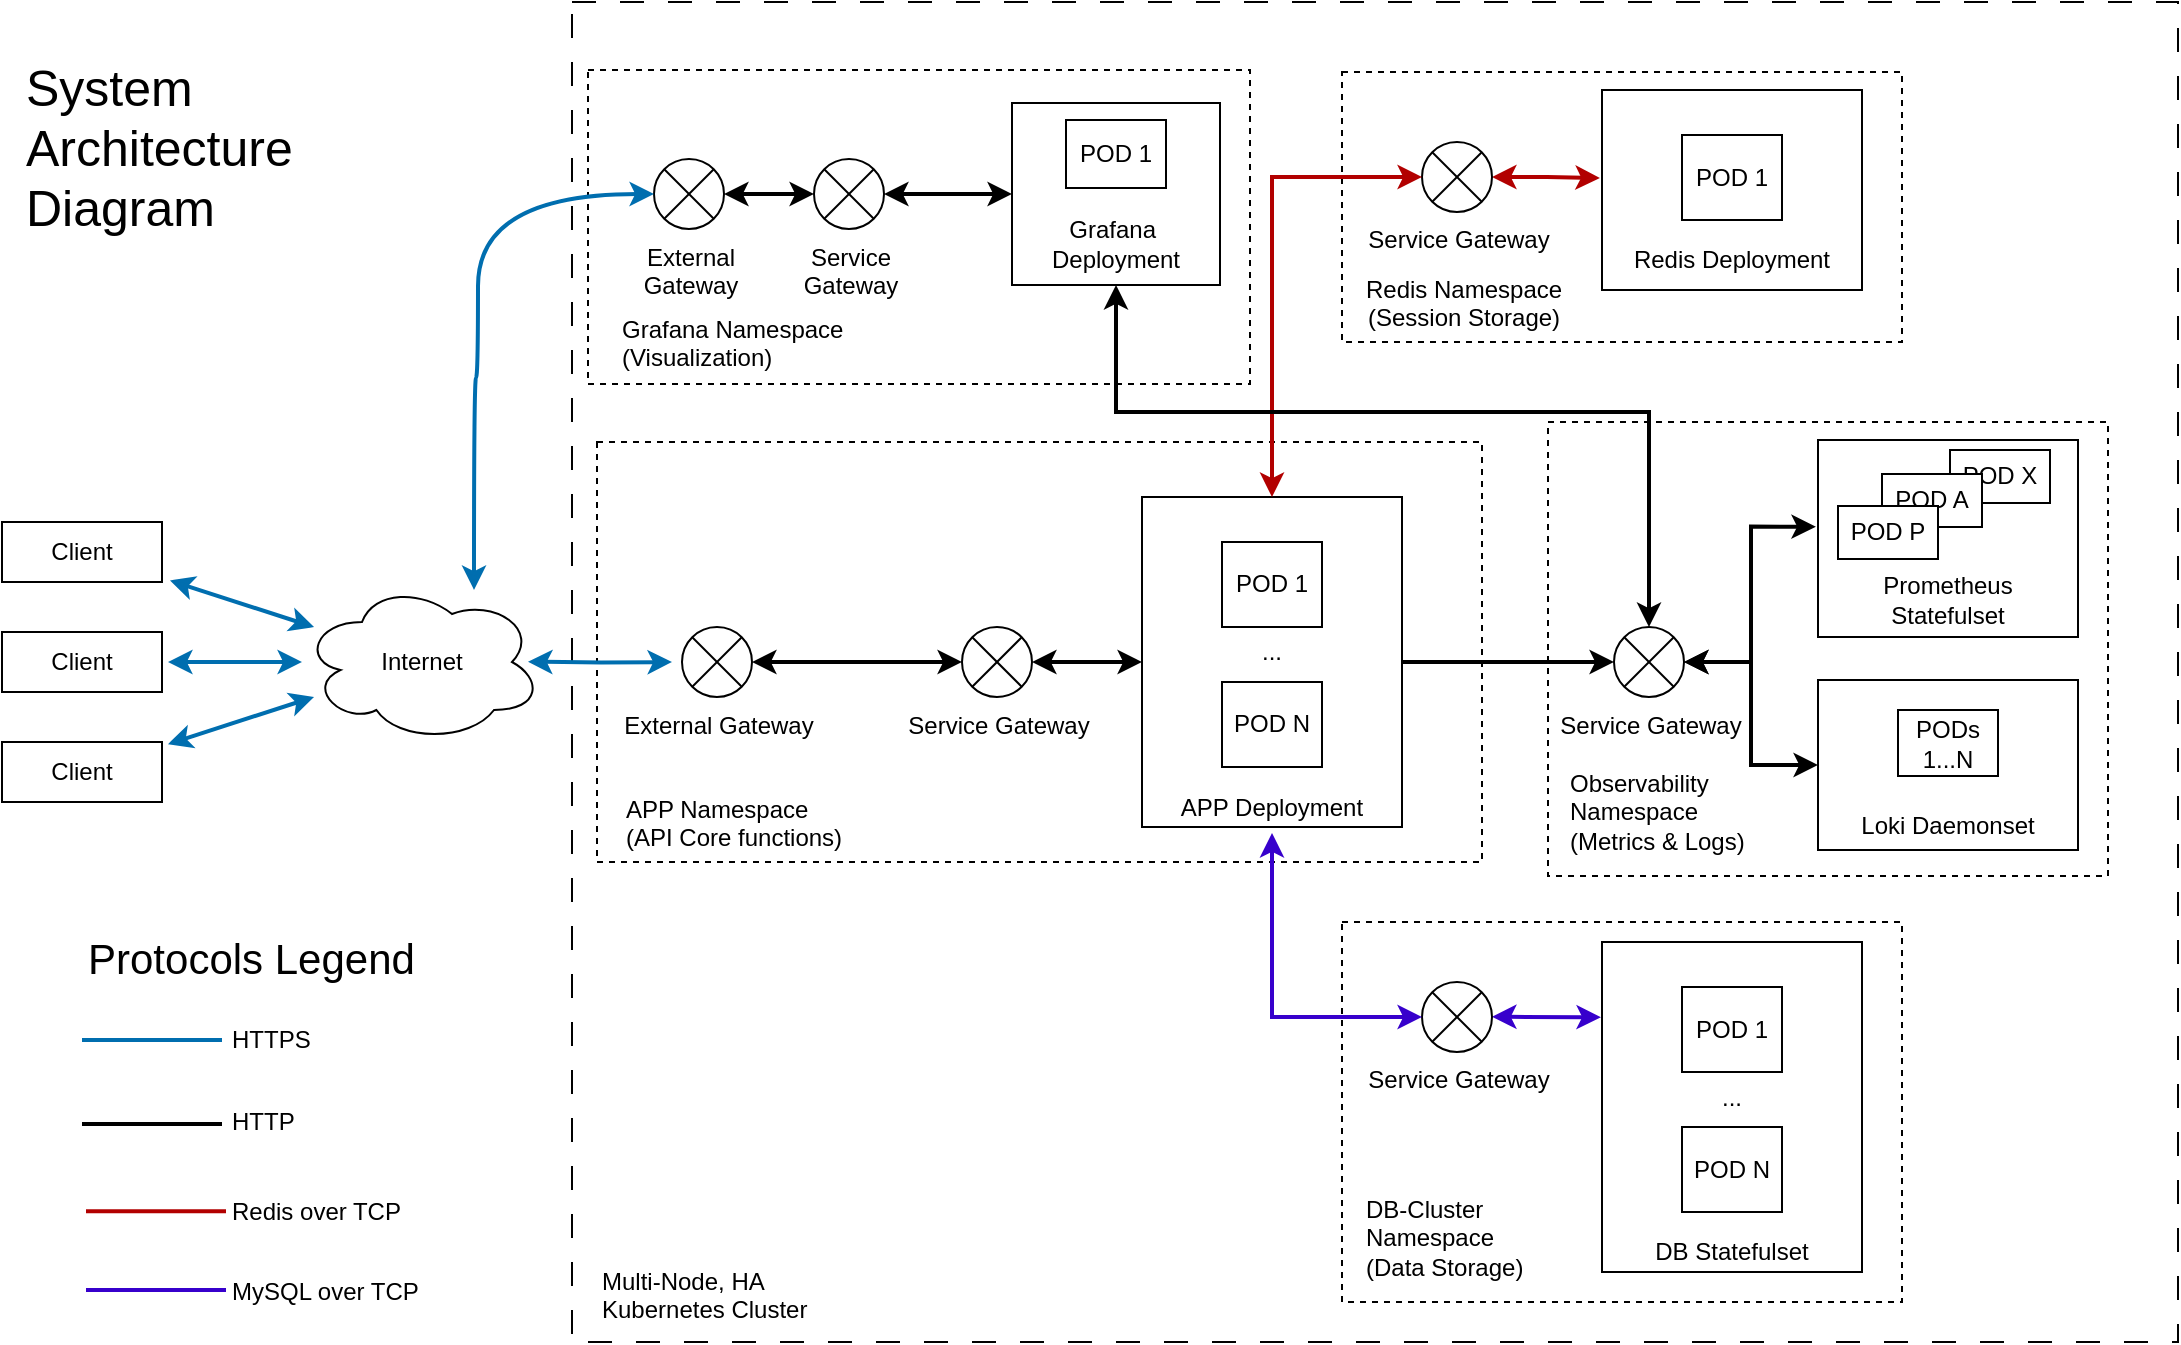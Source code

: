 <mxfile version="28.1.0" pages="2">
  <diagram name="Page-1" id="qppaxaAvu7sBOEG88T9b">
    <mxGraphModel dx="1672" dy="710" grid="0" gridSize="5" guides="1" tooltips="1" connect="1" arrows="1" fold="1" page="1" pageScale="1" pageWidth="850" pageHeight="1100" math="0" shadow="0">
      <root>
        <mxCell id="0" />
        <mxCell id="1" parent="0" />
        <mxCell id="e2VgaAorvQk2nJ2vAixI-48" value="" style="rounded=0;whiteSpace=wrap;html=1;dashed=1;dashPattern=12 12;" vertex="1" parent="1">
          <mxGeometry x="305" y="60" width="803" height="670" as="geometry" />
        </mxCell>
        <mxCell id="JlOYUlAgknKE4x3HQeJ9-28" value="" style="rounded=0;whiteSpace=wrap;html=1;dashed=1;" parent="1" vertex="1">
          <mxGeometry x="317.5" y="280" width="442.5" height="210" as="geometry" />
        </mxCell>
        <mxCell id="JlOYUlAgknKE4x3HQeJ9-19" value="" style="edgeStyle=orthogonalEdgeStyle;rounded=0;orthogonalLoop=1;jettySize=auto;html=1;strokeWidth=2;targetPerimeterSpacing=3;sourcePerimeterSpacing=3;startArrow=classic;startFill=1;exitX=1;exitY=0.5;exitDx=0;exitDy=0;exitPerimeter=0;entryX=0;entryY=0.5;entryDx=0;entryDy=0;entryPerimeter=0;" parent="1" source="JlOYUlAgknKE4x3HQeJ9-1" target="JlOYUlAgknKE4x3HQeJ9-18" edge="1">
          <mxGeometry relative="1" as="geometry" />
        </mxCell>
        <mxCell id="JlOYUlAgknKE4x3HQeJ9-1" value="External Gateway" style="verticalLabelPosition=bottom;verticalAlign=top;html=1;shape=mxgraph.flowchart.or;" parent="1" vertex="1">
          <mxGeometry x="360" y="372.5" width="35" height="35" as="geometry" />
        </mxCell>
        <mxCell id="JlOYUlAgknKE4x3HQeJ9-3" value="" style="edgeStyle=orthogonalEdgeStyle;rounded=0;orthogonalLoop=1;jettySize=auto;html=1;startArrow=classic;startFill=1;fillColor=#1ba1e2;strokeColor=#006EAF;strokeWidth=2;" parent="1" edge="1">
          <mxGeometry relative="1" as="geometry">
            <mxPoint x="283" y="389.83" as="sourcePoint" />
            <mxPoint x="355" y="390" as="targetPoint" />
          </mxGeometry>
        </mxCell>
        <mxCell id="JlOYUlAgknKE4x3HQeJ9-2" value="Internet" style="ellipse;shape=cloud;whiteSpace=wrap;html=1;" parent="1" vertex="1">
          <mxGeometry x="170" y="350" width="120" height="80" as="geometry" />
        </mxCell>
        <mxCell id="JlOYUlAgknKE4x3HQeJ9-9" style="rounded=0;orthogonalLoop=1;jettySize=auto;html=1;startArrow=classic;startFill=1;targetPerimeterSpacing=0;sourcePerimeterSpacing=4;fillColor=#1ba1e2;strokeColor=#006EAF;strokeWidth=2;" parent="1" source="JlOYUlAgknKE4x3HQeJ9-6" target="JlOYUlAgknKE4x3HQeJ9-2" edge="1">
          <mxGeometry relative="1" as="geometry" />
        </mxCell>
        <mxCell id="JlOYUlAgknKE4x3HQeJ9-6" value="Client" style="rounded=0;whiteSpace=wrap;html=1;" parent="1" vertex="1">
          <mxGeometry x="20" y="320" width="80" height="30" as="geometry" />
        </mxCell>
        <mxCell id="JlOYUlAgknKE4x3HQeJ9-10" value="" style="edgeStyle=orthogonalEdgeStyle;rounded=0;orthogonalLoop=1;jettySize=auto;html=1;startArrow=classic;startFill=1;sourcePerimeterSpacing=3;fillColor=#1ba1e2;strokeColor=#006EAF;strokeWidth=2;" parent="1" source="JlOYUlAgknKE4x3HQeJ9-7" target="JlOYUlAgknKE4x3HQeJ9-2" edge="1">
          <mxGeometry relative="1" as="geometry" />
        </mxCell>
        <mxCell id="JlOYUlAgknKE4x3HQeJ9-7" value="Client" style="rounded=0;whiteSpace=wrap;html=1;" parent="1" vertex="1">
          <mxGeometry x="20" y="375" width="80" height="30" as="geometry" />
        </mxCell>
        <mxCell id="JlOYUlAgknKE4x3HQeJ9-11" value="" style="rounded=0;orthogonalLoop=1;jettySize=auto;html=1;startArrow=classic;startFill=1;sourcePerimeterSpacing=3;fillColor=#1ba1e2;strokeColor=#006EAF;strokeWidth=2;" parent="1" source="JlOYUlAgknKE4x3HQeJ9-8" target="JlOYUlAgknKE4x3HQeJ9-2" edge="1">
          <mxGeometry relative="1" as="geometry" />
        </mxCell>
        <mxCell id="JlOYUlAgknKE4x3HQeJ9-8" value="Client" style="rounded=0;whiteSpace=wrap;html=1;" parent="1" vertex="1">
          <mxGeometry x="20" y="430" width="80" height="30" as="geometry" />
        </mxCell>
        <mxCell id="JlOYUlAgknKE4x3HQeJ9-16" value="" style="group" parent="1" vertex="1" connectable="0">
          <mxGeometry x="590" y="307.5" width="140" height="165" as="geometry" />
        </mxCell>
        <mxCell id="JlOYUlAgknKE4x3HQeJ9-14" value="" style="rounded=0;whiteSpace=wrap;html=1;" parent="JlOYUlAgknKE4x3HQeJ9-16" vertex="1">
          <mxGeometry width="130" height="165" as="geometry" />
        </mxCell>
        <mxCell id="JlOYUlAgknKE4x3HQeJ9-15" value="&lt;span style=&quot;caret-color: rgba(0, 0, 0, 0);&quot;&gt;APP Deployment&lt;/span&gt;" style="text;strokeColor=none;align=center;fillColor=none;html=1;verticalAlign=middle;whiteSpace=wrap;rounded=0;" parent="JlOYUlAgknKE4x3HQeJ9-16" vertex="1">
          <mxGeometry x="10" y="150" width="110" height="10" as="geometry" />
        </mxCell>
        <mxCell id="JlOYUlAgknKE4x3HQeJ9-21" value="&lt;span style=&quot;caret-color: rgba(0, 0, 0, 0);&quot;&gt;POD 1&lt;/span&gt;" style="rounded=0;whiteSpace=wrap;html=1;" parent="JlOYUlAgknKE4x3HQeJ9-16" vertex="1">
          <mxGeometry x="40" y="22.5" width="50" height="42.5" as="geometry" />
        </mxCell>
        <mxCell id="JlOYUlAgknKE4x3HQeJ9-26" value="&lt;span style=&quot;caret-color: rgba(0, 0, 0, 0);&quot;&gt;POD N&lt;/span&gt;" style="rounded=0;whiteSpace=wrap;html=1;" parent="JlOYUlAgknKE4x3HQeJ9-16" vertex="1">
          <mxGeometry x="40" y="92.5" width="50" height="42.5" as="geometry" />
        </mxCell>
        <mxCell id="JlOYUlAgknKE4x3HQeJ9-27" value="..." style="text;strokeColor=none;align=center;fillColor=none;html=1;verticalAlign=middle;whiteSpace=wrap;rounded=0;" parent="JlOYUlAgknKE4x3HQeJ9-16" vertex="1">
          <mxGeometry x="35" y="62.5" width="60" height="30" as="geometry" />
        </mxCell>
        <mxCell id="JlOYUlAgknKE4x3HQeJ9-20" value="" style="edgeStyle=orthogonalEdgeStyle;rounded=0;orthogonalLoop=1;jettySize=auto;html=1;startArrow=classic;startFill=1;targetPerimeterSpacing=3;sourcePerimeterSpacing=3;exitX=1;exitY=0.5;exitDx=0;exitDy=0;exitPerimeter=0;entryX=0;entryY=0.5;entryDx=0;entryDy=0;strokeWidth=2;" parent="1" source="JlOYUlAgknKE4x3HQeJ9-18" target="JlOYUlAgknKE4x3HQeJ9-14" edge="1">
          <mxGeometry relative="1" as="geometry" />
        </mxCell>
        <mxCell id="JlOYUlAgknKE4x3HQeJ9-18" value="Service Gateway" style="verticalLabelPosition=bottom;verticalAlign=top;html=1;shape=mxgraph.flowchart.or;" parent="1" vertex="1">
          <mxGeometry x="500" y="372.5" width="35" height="35" as="geometry" />
        </mxCell>
        <mxCell id="JlOYUlAgknKE4x3HQeJ9-29" value="&lt;span style=&quot;color: rgb(0, 0, 0); font-family: Helvetica; font-size: 12px; font-style: normal; font-variant-ligatures: normal; font-variant-caps: normal; font-weight: 400; letter-spacing: normal; orphans: 2; text-align: center; text-indent: 0px; text-transform: none; widows: 2; word-spacing: 0px; -webkit-text-stroke-width: 0px; caret-color: rgba(0, 0, 0, 0); white-space: normal; text-decoration-thickness: initial; text-decoration-style: initial; text-decoration-color: initial; float: none; display: inline !important;&quot;&gt;APP Namespace&lt;/span&gt;&lt;div&gt;&lt;span style=&quot;color: rgb(0, 0, 0); font-family: Helvetica; font-size: 12px; font-style: normal; font-variant-ligatures: normal; font-variant-caps: normal; font-weight: 400; letter-spacing: normal; orphans: 2; text-align: center; text-indent: 0px; text-transform: none; widows: 2; word-spacing: 0px; -webkit-text-stroke-width: 0px; caret-color: rgba(0, 0, 0, 0); white-space: normal; text-decoration-thickness: initial; text-decoration-style: initial; text-decoration-color: initial; float: none; display: inline !important;&quot;&gt;(API Core functions)&lt;/span&gt;&lt;/div&gt;" style="text;whiteSpace=wrap;html=1;" parent="1" vertex="1">
          <mxGeometry x="330" y="450" width="120" height="30" as="geometry" />
        </mxCell>
        <mxCell id="JlOYUlAgknKE4x3HQeJ9-32" value="" style="group" parent="1" vertex="1" connectable="0">
          <mxGeometry x="690" y="130" width="280" height="145" as="geometry" />
        </mxCell>
        <mxCell id="JlOYUlAgknKE4x3HQeJ9-30" value="" style="rounded=0;whiteSpace=wrap;html=1;dashed=1;" parent="JlOYUlAgknKE4x3HQeJ9-32" vertex="1">
          <mxGeometry y="-35" width="280" height="135" as="geometry" />
        </mxCell>
        <mxCell id="JlOYUlAgknKE4x3HQeJ9-31" value="&lt;span style=&quot;color: rgb(0, 0, 0); font-family: Helvetica; font-size: 12px; font-style: normal; font-variant-ligatures: normal; font-variant-caps: normal; font-weight: 400; letter-spacing: normal; orphans: 2; text-align: center; text-indent: 0px; text-transform: none; widows: 2; word-spacing: 0px; -webkit-text-stroke-width: 0px; caret-color: rgba(0, 0, 0, 0); white-space: normal; text-decoration-thickness: initial; text-decoration-style: initial; text-decoration-color: initial; float: none; display: inline !important;&quot;&gt;Redis Namespace&lt;/span&gt;&lt;div style=&quot;text-align: center;&quot;&gt;(Session Storage)&lt;/div&gt;" style="text;whiteSpace=wrap;html=1;" parent="JlOYUlAgknKE4x3HQeJ9-32" vertex="1">
          <mxGeometry x="10" y="60" width="120" height="30" as="geometry" />
        </mxCell>
        <mxCell id="JlOYUlAgknKE4x3HQeJ9-61" value="" style="edgeStyle=orthogonalEdgeStyle;rounded=0;orthogonalLoop=1;jettySize=auto;html=1;startArrow=classic;startFill=1;entryX=-0.008;entryY=0.44;entryDx=0;entryDy=0;entryPerimeter=0;fillColor=#e51400;strokeColor=#B20000;strokeWidth=2;" parent="JlOYUlAgknKE4x3HQeJ9-32" source="JlOYUlAgknKE4x3HQeJ9-33" target="JlOYUlAgknKE4x3HQeJ9-37" edge="1">
          <mxGeometry relative="1" as="geometry" />
        </mxCell>
        <mxCell id="JlOYUlAgknKE4x3HQeJ9-33" value="Service Gateway" style="verticalLabelPosition=bottom;verticalAlign=top;html=1;shape=mxgraph.flowchart.or;" parent="JlOYUlAgknKE4x3HQeJ9-32" vertex="1">
          <mxGeometry x="40" width="35" height="35" as="geometry" />
        </mxCell>
        <mxCell id="JlOYUlAgknKE4x3HQeJ9-36" value="" style="group" parent="JlOYUlAgknKE4x3HQeJ9-32" vertex="1" connectable="0">
          <mxGeometry x="130" y="-26" width="140" height="165" as="geometry" />
        </mxCell>
        <mxCell id="JlOYUlAgknKE4x3HQeJ9-37" value="" style="rounded=0;whiteSpace=wrap;html=1;" parent="JlOYUlAgknKE4x3HQeJ9-36" vertex="1">
          <mxGeometry width="130" height="100" as="geometry" />
        </mxCell>
        <mxCell id="JlOYUlAgknKE4x3HQeJ9-38" value="&lt;span style=&quot;caret-color: rgba(0, 0, 0, 0);&quot;&gt;Redis Deployment&lt;/span&gt;" style="text;strokeColor=none;align=center;fillColor=none;html=1;verticalAlign=middle;whiteSpace=wrap;rounded=0;" parent="JlOYUlAgknKE4x3HQeJ9-36" vertex="1">
          <mxGeometry x="10" y="80" width="110" height="10" as="geometry" />
        </mxCell>
        <mxCell id="JlOYUlAgknKE4x3HQeJ9-39" value="&lt;span style=&quot;caret-color: rgba(0, 0, 0, 0);&quot;&gt;POD 1&lt;/span&gt;" style="rounded=0;whiteSpace=wrap;html=1;" parent="JlOYUlAgknKE4x3HQeJ9-36" vertex="1">
          <mxGeometry x="40" y="22.5" width="50" height="42.5" as="geometry" />
        </mxCell>
        <mxCell id="JlOYUlAgknKE4x3HQeJ9-42" value="" style="rounded=0;whiteSpace=wrap;html=1;dashed=1;" parent="1" vertex="1">
          <mxGeometry x="690" y="520" width="280" height="190" as="geometry" />
        </mxCell>
        <mxCell id="JlOYUlAgknKE4x3HQeJ9-43" value="&lt;span style=&quot;color: rgb(0, 0, 0); font-family: Helvetica; font-size: 12px; font-style: normal; font-variant-ligatures: normal; font-variant-caps: normal; font-weight: 400; letter-spacing: normal; orphans: 2; text-align: center; text-indent: 0px; text-transform: none; widows: 2; word-spacing: 0px; -webkit-text-stroke-width: 0px; caret-color: rgba(0, 0, 0, 0); white-space: normal; text-decoration-thickness: initial; text-decoration-style: initial; text-decoration-color: initial; float: none; display: inline !important;&quot;&gt;DB-Cluster Namespace&lt;/span&gt;&lt;div&gt;&lt;span style=&quot;color: rgb(0, 0, 0); font-family: Helvetica; font-size: 12px; font-style: normal; font-variant-ligatures: normal; font-variant-caps: normal; font-weight: 400; letter-spacing: normal; orphans: 2; text-align: center; text-indent: 0px; text-transform: none; widows: 2; word-spacing: 0px; -webkit-text-stroke-width: 0px; caret-color: rgba(0, 0, 0, 0); white-space: normal; text-decoration-thickness: initial; text-decoration-style: initial; text-decoration-color: initial; float: none; display: inline !important;&quot;&gt;(Data Storage)&lt;/span&gt;&lt;/div&gt;" style="text;whiteSpace=wrap;html=1;" parent="1" vertex="1">
          <mxGeometry x="700" y="650" width="110" height="30" as="geometry" />
        </mxCell>
        <mxCell id="JlOYUlAgknKE4x3HQeJ9-56" style="edgeStyle=orthogonalEdgeStyle;rounded=0;orthogonalLoop=1;jettySize=auto;html=1;targetPerimeterSpacing=0;sourcePerimeterSpacing=0;jumpStyle=arc;strokeWidth=2;startArrow=classic;startFill=1;entryX=-0.004;entryY=0.228;entryDx=0;entryDy=0;entryPerimeter=0;fillColor=#6a00ff;strokeColor=#3700CC;" parent="1" target="JlOYUlAgknKE4x3HQeJ9-49" edge="1">
          <mxGeometry relative="1" as="geometry">
            <mxPoint x="810" y="567.42" as="targetPoint" />
            <mxPoint x="765" y="567.42" as="sourcePoint" />
            <Array as="points">
              <mxPoint x="780" y="567" />
            </Array>
          </mxGeometry>
        </mxCell>
        <mxCell id="JlOYUlAgknKE4x3HQeJ9-44" value="Service Gateway" style="verticalLabelPosition=bottom;verticalAlign=top;html=1;shape=mxgraph.flowchart.or;" parent="1" vertex="1">
          <mxGeometry x="730" y="550" width="35" height="35" as="geometry" />
        </mxCell>
        <mxCell id="JlOYUlAgknKE4x3HQeJ9-48" value="" style="group" parent="1" vertex="1" connectable="0">
          <mxGeometry x="820" y="530" width="140" height="165" as="geometry" />
        </mxCell>
        <mxCell id="JlOYUlAgknKE4x3HQeJ9-49" value="" style="rounded=0;whiteSpace=wrap;html=1;" parent="JlOYUlAgknKE4x3HQeJ9-48" vertex="1">
          <mxGeometry width="130" height="165" as="geometry" />
        </mxCell>
        <mxCell id="JlOYUlAgknKE4x3HQeJ9-50" value="&lt;span style=&quot;caret-color: rgba(0, 0, 0, 0);&quot;&gt;DB Statefulset&lt;/span&gt;" style="text;strokeColor=none;align=center;fillColor=none;html=1;verticalAlign=middle;whiteSpace=wrap;rounded=0;" parent="JlOYUlAgknKE4x3HQeJ9-48" vertex="1">
          <mxGeometry x="10" y="150" width="110" height="10" as="geometry" />
        </mxCell>
        <mxCell id="JlOYUlAgknKE4x3HQeJ9-51" value="&lt;span style=&quot;caret-color: rgba(0, 0, 0, 0);&quot;&gt;POD 1&lt;/span&gt;" style="rounded=0;whiteSpace=wrap;html=1;" parent="JlOYUlAgknKE4x3HQeJ9-48" vertex="1">
          <mxGeometry x="40" y="22.5" width="50" height="42.5" as="geometry" />
        </mxCell>
        <mxCell id="JlOYUlAgknKE4x3HQeJ9-52" value="&lt;span style=&quot;caret-color: rgba(0, 0, 0, 0);&quot;&gt;POD N&lt;/span&gt;" style="rounded=0;whiteSpace=wrap;html=1;" parent="JlOYUlAgknKE4x3HQeJ9-48" vertex="1">
          <mxGeometry x="40" y="92.5" width="50" height="42.5" as="geometry" />
        </mxCell>
        <mxCell id="JlOYUlAgknKE4x3HQeJ9-53" value="..." style="text;strokeColor=none;align=center;fillColor=none;html=1;verticalAlign=middle;whiteSpace=wrap;rounded=0;" parent="JlOYUlAgknKE4x3HQeJ9-48" vertex="1">
          <mxGeometry x="35" y="62.5" width="60" height="30" as="geometry" />
        </mxCell>
        <mxCell id="JlOYUlAgknKE4x3HQeJ9-57" style="edgeStyle=orthogonalEdgeStyle;rounded=0;orthogonalLoop=1;jettySize=auto;html=1;entryX=0;entryY=0.5;entryDx=0;entryDy=0;entryPerimeter=0;sourcePerimeterSpacing=3;startArrow=classic;startFill=1;strokeWidth=2;fillColor=#6a00ff;strokeColor=#3700CC;" parent="1" source="JlOYUlAgknKE4x3HQeJ9-14" target="JlOYUlAgknKE4x3HQeJ9-44" edge="1">
          <mxGeometry relative="1" as="geometry">
            <Array as="points">
              <mxPoint x="655" y="568" />
            </Array>
          </mxGeometry>
        </mxCell>
        <mxCell id="JlOYUlAgknKE4x3HQeJ9-60" style="edgeStyle=orthogonalEdgeStyle;rounded=0;orthogonalLoop=1;jettySize=auto;html=1;entryX=0;entryY=0.5;entryDx=0;entryDy=0;entryPerimeter=0;startArrow=classic;startFill=1;fillColor=#e51400;strokeColor=#B20000;strokeWidth=2;" parent="1" source="JlOYUlAgknKE4x3HQeJ9-14" target="JlOYUlAgknKE4x3HQeJ9-33" edge="1">
          <mxGeometry relative="1" as="geometry">
            <Array as="points">
              <mxPoint x="655" y="147" />
            </Array>
          </mxGeometry>
        </mxCell>
        <mxCell id="e2VgaAorvQk2nJ2vAixI-2" value="" style="edgeStyle=orthogonalEdgeStyle;rounded=0;orthogonalLoop=1;jettySize=auto;html=1;startArrow=none;startFill=0;entryX=0;entryY=0.5;entryDx=0;entryDy=0;entryPerimeter=0;fillColor=#1ba1e2;strokeColor=#006EAF;strokeWidth=2;endArrow=none;endFill=0;" edge="1" parent="1">
          <mxGeometry relative="1" as="geometry">
            <mxPoint x="60" y="579" as="sourcePoint" />
            <mxPoint x="130" y="579" as="targetPoint" />
          </mxGeometry>
        </mxCell>
        <mxCell id="e2VgaAorvQk2nJ2vAixI-3" value="" style="edgeStyle=orthogonalEdgeStyle;rounded=0;orthogonalLoop=1;jettySize=auto;html=1;startArrow=none;startFill=0;entryX=0;entryY=0.5;entryDx=0;entryDy=0;entryPerimeter=0;fillColor=#1ba1e2;strokeColor=#000000;strokeWidth=2;endArrow=none;endFill=0;" edge="1" parent="1">
          <mxGeometry relative="1" as="geometry">
            <mxPoint x="60" y="621" as="sourcePoint" />
            <mxPoint x="130" y="621" as="targetPoint" />
          </mxGeometry>
        </mxCell>
        <mxCell id="e2VgaAorvQk2nJ2vAixI-4" value="" style="edgeStyle=orthogonalEdgeStyle;rounded=0;orthogonalLoop=1;jettySize=auto;html=1;startArrow=none;startFill=0;entryX=0;entryY=0.5;entryDx=0;entryDy=0;entryPerimeter=0;fillColor=#e51400;strokeColor=#B20000;strokeWidth=2;endArrow=none;endFill=0;" edge="1" parent="1">
          <mxGeometry relative="1" as="geometry">
            <mxPoint x="62" y="664.58" as="sourcePoint" />
            <mxPoint x="132" y="664.58" as="targetPoint" />
          </mxGeometry>
        </mxCell>
        <mxCell id="e2VgaAorvQk2nJ2vAixI-5" value="" style="edgeStyle=orthogonalEdgeStyle;rounded=0;orthogonalLoop=1;jettySize=auto;html=1;startArrow=none;startFill=0;entryX=0;entryY=0.5;entryDx=0;entryDy=0;entryPerimeter=0;fillColor=#6a00ff;strokeColor=#3700CC;strokeWidth=2;endArrow=none;endFill=0;" edge="1" parent="1">
          <mxGeometry relative="1" as="geometry">
            <mxPoint x="62" y="704" as="sourcePoint" />
            <mxPoint x="132" y="704" as="targetPoint" />
          </mxGeometry>
        </mxCell>
        <mxCell id="e2VgaAorvQk2nJ2vAixI-6" value="HTTPS" style="text;strokeColor=none;align=left;fillColor=none;html=1;verticalAlign=middle;whiteSpace=wrap;rounded=0;" vertex="1" parent="1">
          <mxGeometry x="133.003" y="564.003" width="60" height="30" as="geometry" />
        </mxCell>
        <mxCell id="e2VgaAorvQk2nJ2vAixI-7" value="HTTP" style="text;strokeColor=none;align=left;fillColor=none;html=1;verticalAlign=middle;whiteSpace=wrap;rounded=0;" vertex="1" parent="1">
          <mxGeometry x="133.003" y="604.997" width="60" height="30" as="geometry" />
        </mxCell>
        <mxCell id="e2VgaAorvQk2nJ2vAixI-8" value="Redis over TCP" style="text;strokeColor=none;align=left;fillColor=none;html=1;verticalAlign=middle;whiteSpace=wrap;rounded=0;" vertex="1" parent="1">
          <mxGeometry x="133" y="650" width="92" height="30" as="geometry" />
        </mxCell>
        <mxCell id="e2VgaAorvQk2nJ2vAixI-9" value="MySQL over TCP" style="text;strokeColor=none;align=left;fillColor=none;html=1;verticalAlign=middle;whiteSpace=wrap;rounded=0;" vertex="1" parent="1">
          <mxGeometry x="133" y="690" width="100" height="30" as="geometry" />
        </mxCell>
        <mxCell id="e2VgaAorvQk2nJ2vAixI-10" value="" style="rounded=0;whiteSpace=wrap;html=1;dashed=1;" vertex="1" parent="1">
          <mxGeometry x="793" y="270" width="280" height="227" as="geometry" />
        </mxCell>
        <mxCell id="e2VgaAorvQk2nJ2vAixI-11" value="&lt;span style=&quot;color: rgb(0, 0, 0); font-family: Helvetica; font-size: 12px; font-style: normal; font-variant-ligatures: normal; font-variant-caps: normal; font-weight: 400; letter-spacing: normal; orphans: 2; text-indent: 0px; text-transform: none; widows: 2; word-spacing: 0px; -webkit-text-stroke-width: 0px; caret-color: rgba(0, 0, 0, 0); white-space: normal; text-decoration-thickness: initial; text-decoration-style: initial; text-decoration-color: initial; float: none; display: inline !important;&quot;&gt;Observability Namespace&lt;/span&gt;&lt;div style=&quot;&quot;&gt;(Metrics &amp;amp; Logs)&lt;/div&gt;" style="text;whiteSpace=wrap;html=1;align=left;" vertex="1" parent="1">
          <mxGeometry x="802" y="436.5" width="120" height="30" as="geometry" />
        </mxCell>
        <mxCell id="e2VgaAorvQk2nJ2vAixI-12" value="" style="edgeStyle=orthogonalEdgeStyle;rounded=0;orthogonalLoop=1;jettySize=auto;html=1;startArrow=classic;startFill=1;entryX=-0.008;entryY=0.44;entryDx=0;entryDy=0;entryPerimeter=0;fillColor=#e51400;strokeColor=#000000;strokeWidth=2;" edge="1" parent="1" source="e2VgaAorvQk2nJ2vAixI-13" target="e2VgaAorvQk2nJ2vAixI-14">
          <mxGeometry relative="1" as="geometry" />
        </mxCell>
        <mxCell id="e2VgaAorvQk2nJ2vAixI-13" value="Service Gateway" style="verticalLabelPosition=bottom;verticalAlign=top;html=1;shape=mxgraph.flowchart.or;" vertex="1" parent="1">
          <mxGeometry x="826" y="372.5" width="35" height="35" as="geometry" />
        </mxCell>
        <mxCell id="e2VgaAorvQk2nJ2vAixI-14" value="" style="rounded=0;whiteSpace=wrap;html=1;" vertex="1" parent="1">
          <mxGeometry x="928" y="279" width="130" height="98.5" as="geometry" />
        </mxCell>
        <mxCell id="e2VgaAorvQk2nJ2vAixI-15" value="&lt;span style=&quot;caret-color: rgba(0, 0, 0, 0);&quot;&gt;Prometheus Statefulset&lt;/span&gt;" style="text;strokeColor=none;align=center;fillColor=none;html=1;verticalAlign=middle;whiteSpace=wrap;rounded=0;" vertex="1" parent="1">
          <mxGeometry x="938" y="354" width="110" height="10" as="geometry" />
        </mxCell>
        <mxCell id="e2VgaAorvQk2nJ2vAixI-19" value="Protocols Legend" style="text;strokeColor=none;align=left;fillColor=none;html=1;verticalAlign=middle;whiteSpace=wrap;rounded=0;fontSize=21;" vertex="1" parent="1">
          <mxGeometry x="60.5" y="523" width="205" height="30" as="geometry" />
        </mxCell>
        <mxCell id="e2VgaAorvQk2nJ2vAixI-21" style="edgeStyle=orthogonalEdgeStyle;rounded=0;orthogonalLoop=1;jettySize=auto;html=1;entryX=0;entryY=0.5;entryDx=0;entryDy=0;entryPerimeter=0;strokeWidth=2;" edge="1" parent="1" source="JlOYUlAgknKE4x3HQeJ9-14" target="e2VgaAorvQk2nJ2vAixI-13">
          <mxGeometry relative="1" as="geometry" />
        </mxCell>
        <mxCell id="e2VgaAorvQk2nJ2vAixI-22" value="" style="rounded=0;whiteSpace=wrap;html=1;" vertex="1" parent="1">
          <mxGeometry x="928" y="399" width="130" height="85" as="geometry" />
        </mxCell>
        <mxCell id="e2VgaAorvQk2nJ2vAixI-23" value="&lt;span style=&quot;caret-color: rgba(0, 0, 0, 0);&quot;&gt;Loki Daemonset&lt;/span&gt;" style="text;strokeColor=none;align=center;fillColor=none;html=1;verticalAlign=middle;whiteSpace=wrap;rounded=0;" vertex="1" parent="1">
          <mxGeometry x="938" y="466.5" width="110" height="10" as="geometry" />
        </mxCell>
        <mxCell id="e2VgaAorvQk2nJ2vAixI-24" value="&lt;span style=&quot;caret-color: rgba(0, 0, 0, 0);&quot;&gt;PODs 1...N&lt;/span&gt;" style="rounded=0;whiteSpace=wrap;html=1;" vertex="1" parent="1">
          <mxGeometry x="968" y="414" width="50" height="33" as="geometry" />
        </mxCell>
        <mxCell id="e2VgaAorvQk2nJ2vAixI-25" style="edgeStyle=orthogonalEdgeStyle;rounded=0;orthogonalLoop=1;jettySize=auto;html=1;entryX=1;entryY=0.5;entryDx=0;entryDy=0;entryPerimeter=0;strokeWidth=2;startArrow=classic;startFill=1;" edge="1" parent="1" source="e2VgaAorvQk2nJ2vAixI-22" target="e2VgaAorvQk2nJ2vAixI-13">
          <mxGeometry relative="1" as="geometry" />
        </mxCell>
        <mxCell id="e2VgaAorvQk2nJ2vAixI-36" value="&lt;span style=&quot;caret-color: rgba(0, 0, 0, 0);&quot;&gt;POD X&lt;/span&gt;" style="rounded=0;whiteSpace=wrap;html=1;" vertex="1" parent="1">
          <mxGeometry x="994" y="284" width="50" height="26.5" as="geometry" />
        </mxCell>
        <mxCell id="e2VgaAorvQk2nJ2vAixI-35" value="&lt;span style=&quot;caret-color: rgba(0, 0, 0, 0);&quot;&gt;POD A&lt;/span&gt;" style="rounded=0;whiteSpace=wrap;html=1;" vertex="1" parent="1">
          <mxGeometry x="960" y="296" width="50" height="26.5" as="geometry" />
        </mxCell>
        <mxCell id="e2VgaAorvQk2nJ2vAixI-16" value="&lt;span style=&quot;caret-color: rgba(0, 0, 0, 0);&quot;&gt;POD P&lt;/span&gt;" style="rounded=0;whiteSpace=wrap;html=1;" vertex="1" parent="1">
          <mxGeometry x="938" y="312" width="50" height="26.5" as="geometry" />
        </mxCell>
        <mxCell id="e2VgaAorvQk2nJ2vAixI-38" value="" style="group" vertex="1" connectable="0" parent="1">
          <mxGeometry x="313" y="117" width="331" height="135" as="geometry" />
        </mxCell>
        <mxCell id="e2VgaAorvQk2nJ2vAixI-26" value="" style="rounded=0;whiteSpace=wrap;html=1;dashed=1;" vertex="1" parent="e2VgaAorvQk2nJ2vAixI-38">
          <mxGeometry y="-23" width="331" height="157" as="geometry" />
        </mxCell>
        <mxCell id="e2VgaAorvQk2nJ2vAixI-27" value="&lt;span style=&quot;color: rgb(0, 0, 0); font-family: Helvetica; font-size: 12px; font-style: normal; font-variant-ligatures: normal; font-variant-caps: normal; font-weight: 400; letter-spacing: normal; orphans: 2; text-indent: 0px; text-transform: none; widows: 2; word-spacing: 0px; -webkit-text-stroke-width: 0px; caret-color: rgba(0, 0, 0, 0); white-space: normal; text-decoration-thickness: initial; text-decoration-style: initial; text-decoration-color: initial; float: none; display: inline !important;&quot;&gt;Grafana Namespace&lt;/span&gt;&lt;div style=&quot;&quot;&gt;(Visualization)&lt;/div&gt;" style="text;whiteSpace=wrap;html=1;align=left;" vertex="1" parent="e2VgaAorvQk2nJ2vAixI-38">
          <mxGeometry x="15" y="93" width="133" height="30" as="geometry" />
        </mxCell>
        <mxCell id="e2VgaAorvQk2nJ2vAixI-28" value="" style="edgeStyle=orthogonalEdgeStyle;rounded=0;orthogonalLoop=1;jettySize=auto;html=1;startArrow=classic;startFill=1;entryX=0;entryY=0.5;entryDx=0;entryDy=0;fillColor=#e51400;strokeColor=#000000;strokeWidth=2;" edge="1" parent="e2VgaAorvQk2nJ2vAixI-38" source="e2VgaAorvQk2nJ2vAixI-29" target="e2VgaAorvQk2nJ2vAixI-30">
          <mxGeometry relative="1" as="geometry">
            <mxPoint x="211.168" y="39.5" as="targetPoint" />
          </mxGeometry>
        </mxCell>
        <mxCell id="e2VgaAorvQk2nJ2vAixI-29" value="Service&lt;div&gt;Gateway&lt;/div&gt;" style="verticalLabelPosition=bottom;verticalAlign=top;html=1;shape=mxgraph.flowchart.or;" vertex="1" parent="e2VgaAorvQk2nJ2vAixI-38">
          <mxGeometry x="113" y="21.5" width="35" height="35" as="geometry" />
        </mxCell>
        <mxCell id="e2VgaAorvQk2nJ2vAixI-30" value="" style="rounded=0;whiteSpace=wrap;html=1;" vertex="1" parent="e2VgaAorvQk2nJ2vAixI-38">
          <mxGeometry x="212" y="-6.5" width="104" height="91" as="geometry" />
        </mxCell>
        <mxCell id="e2VgaAorvQk2nJ2vAixI-31" value="Grafana&amp;nbsp;&lt;div&gt;Deployment&lt;/div&gt;" style="text;strokeColor=none;align=center;fillColor=none;html=1;verticalAlign=middle;whiteSpace=wrap;rounded=0;" vertex="1" parent="e2VgaAorvQk2nJ2vAixI-38">
          <mxGeometry x="209" y="59" width="110" height="10" as="geometry" />
        </mxCell>
        <mxCell id="e2VgaAorvQk2nJ2vAixI-32" value="&lt;span style=&quot;caret-color: rgba(0, 0, 0, 0);&quot;&gt;POD 1&lt;/span&gt;" style="rounded=0;whiteSpace=wrap;html=1;" vertex="1" parent="e2VgaAorvQk2nJ2vAixI-38">
          <mxGeometry x="239" y="2" width="50" height="34" as="geometry" />
        </mxCell>
        <mxCell id="e2VgaAorvQk2nJ2vAixI-39" value="External&lt;div&gt;Gateway&lt;/div&gt;" style="verticalLabelPosition=bottom;verticalAlign=top;html=1;shape=mxgraph.flowchart.or;" vertex="1" parent="e2VgaAorvQk2nJ2vAixI-38">
          <mxGeometry x="33" y="21.5" width="35" height="35" as="geometry" />
        </mxCell>
        <mxCell id="e2VgaAorvQk2nJ2vAixI-44" style="edgeStyle=orthogonalEdgeStyle;rounded=0;orthogonalLoop=1;jettySize=auto;html=1;exitX=1;exitY=0.5;exitDx=0;exitDy=0;exitPerimeter=0;entryX=0;entryY=0.5;entryDx=0;entryDy=0;entryPerimeter=0;strokeWidth=2;startArrow=classic;startFill=1;" edge="1" parent="e2VgaAorvQk2nJ2vAixI-38" source="e2VgaAorvQk2nJ2vAixI-39" target="e2VgaAorvQk2nJ2vAixI-29">
          <mxGeometry relative="1" as="geometry" />
        </mxCell>
        <mxCell id="e2VgaAorvQk2nJ2vAixI-40" style="edgeStyle=orthogonalEdgeStyle;rounded=0;orthogonalLoop=1;jettySize=auto;html=1;exitX=0.5;exitY=1;exitDx=0;exitDy=0;entryX=0.5;entryY=0;entryDx=0;entryDy=0;entryPerimeter=0;startArrow=classic;startFill=1;strokeWidth=2;" edge="1" parent="1" source="e2VgaAorvQk2nJ2vAixI-30" target="e2VgaAorvQk2nJ2vAixI-13">
          <mxGeometry relative="1" as="geometry">
            <Array as="points">
              <mxPoint x="577" y="265" />
              <mxPoint x="844" y="265" />
            </Array>
          </mxGeometry>
        </mxCell>
        <mxCell id="e2VgaAorvQk2nJ2vAixI-45" value="" style="rounded=0;orthogonalLoop=1;jettySize=auto;html=1;startArrow=classic;startFill=1;fillColor=#1ba1e2;strokeColor=#006EAF;strokeWidth=2;entryX=0;entryY=0.5;entryDx=0;entryDy=0;entryPerimeter=0;edgeStyle=orthogonalEdgeStyle;curved=1;" edge="1" parent="1" source="JlOYUlAgknKE4x3HQeJ9-2" target="e2VgaAorvQk2nJ2vAixI-39">
          <mxGeometry relative="1" as="geometry">
            <mxPoint x="241" y="341" as="sourcePoint" />
            <mxPoint x="281" y="246" as="targetPoint" />
            <Array as="points">
              <mxPoint x="256" y="248" />
              <mxPoint x="258" y="248" />
              <mxPoint x="258" y="156" />
            </Array>
          </mxGeometry>
        </mxCell>
        <mxCell id="e2VgaAorvQk2nJ2vAixI-47" value="System Architecture Diagram" style="text;strokeColor=none;align=left;fillColor=none;html=1;verticalAlign=middle;whiteSpace=wrap;rounded=0;fontSize=25;" vertex="1" parent="1">
          <mxGeometry x="30" y="117" width="60" height="30" as="geometry" />
        </mxCell>
        <mxCell id="e2VgaAorvQk2nJ2vAixI-49" value="&lt;div&gt;&lt;span style=&quot;color: rgb(0, 0, 0); font-family: Helvetica; font-size: 12px; font-style: normal; font-variant-ligatures: normal; font-variant-caps: normal; font-weight: 400; letter-spacing: normal; orphans: 2; text-align: center; text-indent: 0px; text-transform: none; widows: 2; word-spacing: 0px; -webkit-text-stroke-width: 0px; caret-color: rgba(0, 0, 0, 0); white-space: normal; text-decoration-thickness: initial; text-decoration-style: initial; text-decoration-color: initial; float: none; display: inline !important;&quot;&gt;Multi-Node, HA Kubernetes Cluster&lt;/span&gt;&lt;/div&gt;" style="text;whiteSpace=wrap;html=1;" vertex="1" parent="1">
          <mxGeometry x="317.5" y="686" width="120" height="30" as="geometry" />
        </mxCell>
      </root>
    </mxGraphModel>
  </diagram>
  <diagram id="PB-3PM8WBjwQ9Jd-N5Yb" name="Page-2">
    <mxGraphModel dx="1672" dy="710" grid="0" gridSize="10" guides="1" tooltips="1" connect="1" arrows="1" fold="1" page="1" pageScale="1" pageWidth="850" pageHeight="1100" math="0" shadow="0">
      <root>
        <mxCell id="0" />
        <mxCell id="1" parent="0" />
        <mxCell id="Rc3iu7sThzgXzJiv8Mbl-6" value="" style="edgeStyle=orthogonalEdgeStyle;rounded=0;orthogonalLoop=1;jettySize=auto;html=1;entryX=0;entryY=0.5;entryDx=0;entryDy=0;strokeWidth=2;" edge="1" parent="1" source="Rc3iu7sThzgXzJiv8Mbl-1" target="Rc3iu7sThzgXzJiv8Mbl-2">
          <mxGeometry relative="1" as="geometry" />
        </mxCell>
        <mxCell id="Rc3iu7sThzgXzJiv8Mbl-1" value="HTTP request" style="rounded=0;whiteSpace=wrap;html=1;" vertex="1" parent="1">
          <mxGeometry x="27" y="321" width="57" height="57" as="geometry" />
        </mxCell>
        <mxCell id="Rc3iu7sThzgXzJiv8Mbl-8" value="" style="edgeStyle=orthogonalEdgeStyle;rounded=0;orthogonalLoop=1;jettySize=auto;html=1;strokeWidth=2;" edge="1" parent="1" source="Rc3iu7sThzgXzJiv8Mbl-2" target="Rc3iu7sThzgXzJiv8Mbl-7">
          <mxGeometry relative="1" as="geometry" />
        </mxCell>
        <mxCell id="Rc3iu7sThzgXzJiv8Mbl-27" value="" style="edgeStyle=orthogonalEdgeStyle;rounded=0;orthogonalLoop=1;jettySize=auto;html=1;fillColor=#e51400;strokeColor=#B20000;" edge="1" parent="1" source="Rc3iu7sThzgXzJiv8Mbl-2" target="Rc3iu7sThzgXzJiv8Mbl-26">
          <mxGeometry relative="1" as="geometry" />
        </mxCell>
        <mxCell id="Rc3iu7sThzgXzJiv8Mbl-2" value="" style="rounded=0;whiteSpace=wrap;html=1;" vertex="1" parent="1">
          <mxGeometry x="129" y="262" width="89" height="175" as="geometry" />
        </mxCell>
        <mxCell id="Rc3iu7sThzgXzJiv8Mbl-3" value="&lt;div&gt;IP-based rate limiter&lt;/div&gt;Middleware" style="text;strokeColor=none;align=center;fillColor=none;html=1;verticalAlign=middle;whiteSpace=wrap;rounded=0;" vertex="1" parent="1">
          <mxGeometry x="143.497" y="334.504" width="60" height="30" as="geometry" />
        </mxCell>
        <mxCell id="Rc3iu7sThzgXzJiv8Mbl-10" value="" style="edgeStyle=orthogonalEdgeStyle;rounded=0;orthogonalLoop=1;jettySize=auto;html=1;entryX=0;entryY=0.5;entryDx=0;entryDy=0;entryPerimeter=0;strokeWidth=2;" edge="1" parent="1" source="Rc3iu7sThzgXzJiv8Mbl-7" target="Rc3iu7sThzgXzJiv8Mbl-11">
          <mxGeometry relative="1" as="geometry">
            <mxPoint x="350" y="349.514" as="targetPoint" />
          </mxGeometry>
        </mxCell>
        <mxCell id="Rc3iu7sThzgXzJiv8Mbl-31" value="" style="edgeStyle=orthogonalEdgeStyle;rounded=0;orthogonalLoop=1;jettySize=auto;html=1;fillColor=#e51400;strokeColor=#B20000;" edge="1" parent="1" source="Rc3iu7sThzgXzJiv8Mbl-7" target="Rc3iu7sThzgXzJiv8Mbl-29">
          <mxGeometry relative="1" as="geometry" />
        </mxCell>
        <mxCell id="Rc3iu7sThzgXzJiv8Mbl-7" value="Authentication Middleware&lt;div&gt;&lt;br&gt;&lt;/div&gt;" style="rounded=0;whiteSpace=wrap;html=1;" vertex="1" parent="1">
          <mxGeometry x="239" y="262" width="89" height="175" as="geometry" />
        </mxCell>
        <mxCell id="Rc3iu7sThzgXzJiv8Mbl-15" style="edgeStyle=orthogonalEdgeStyle;rounded=0;orthogonalLoop=1;jettySize=auto;html=1;entryX=0;entryY=0.5;entryDx=0;entryDy=0;strokeWidth=2;" edge="1" parent="1" source="Rc3iu7sThzgXzJiv8Mbl-11" target="Rc3iu7sThzgXzJiv8Mbl-13">
          <mxGeometry relative="1" as="geometry">
            <Array as="points">
              <mxPoint x="395" y="47" />
            </Array>
          </mxGeometry>
        </mxCell>
        <mxCell id="Rc3iu7sThzgXzJiv8Mbl-17" value="POST /orders" style="edgeLabel;html=1;align=center;verticalAlign=middle;resizable=0;points=[];" vertex="1" connectable="0" parent="Rc3iu7sThzgXzJiv8Mbl-15">
          <mxGeometry x="0.317" y="-1" relative="1" as="geometry">
            <mxPoint x="-41" y="-30" as="offset" />
          </mxGeometry>
        </mxCell>
        <mxCell id="Rc3iu7sThzgXzJiv8Mbl-32" style="edgeStyle=orthogonalEdgeStyle;rounded=0;orthogonalLoop=1;jettySize=auto;html=1;entryX=0;entryY=0.5;entryDx=0;entryDy=0;strokeWidth=2;" edge="1" parent="1" source="Rc3iu7sThzgXzJiv8Mbl-11" target="Rc3iu7sThzgXzJiv8Mbl-22">
          <mxGeometry relative="1" as="geometry">
            <Array as="points">
              <mxPoint x="395" y="139" />
            </Array>
          </mxGeometry>
        </mxCell>
        <mxCell id="Rc3iu7sThzgXzJiv8Mbl-33" style="edgeStyle=orthogonalEdgeStyle;rounded=0;orthogonalLoop=1;jettySize=auto;html=1;entryX=0;entryY=0.5;entryDx=0;entryDy=0;strokeWidth=2;" edge="1" parent="1" source="Rc3iu7sThzgXzJiv8Mbl-11" target="Rc3iu7sThzgXzJiv8Mbl-23">
          <mxGeometry relative="1" as="geometry">
            <Array as="points">
              <mxPoint x="395" y="232" />
            </Array>
          </mxGeometry>
        </mxCell>
        <mxCell id="Rc3iu7sThzgXzJiv8Mbl-35" style="edgeStyle=orthogonalEdgeStyle;rounded=0;orthogonalLoop=1;jettySize=auto;html=1;exitX=1;exitY=0.5;exitDx=0;exitDy=0;exitPerimeter=0;entryX=0.5;entryY=0;entryDx=0;entryDy=0;fillColor=#e51400;strokeColor=#B20000;" edge="1" parent="1" source="Rc3iu7sThzgXzJiv8Mbl-11" target="Rc3iu7sThzgXzJiv8Mbl-34">
          <mxGeometry relative="1" as="geometry" />
        </mxCell>
        <mxCell id="Rc3iu7sThzgXzJiv8Mbl-36" value="Others" style="edgeLabel;html=1;align=center;verticalAlign=middle;resizable=0;points=[];" vertex="1" connectable="0" parent="Rc3iu7sThzgXzJiv8Mbl-35">
          <mxGeometry x="-0.64" y="1" relative="1" as="geometry">
            <mxPoint x="-5" y="-9" as="offset" />
          </mxGeometry>
        </mxCell>
        <mxCell id="Rc3iu7sThzgXzJiv8Mbl-11" value="API&lt;div&gt;Gateway&lt;/div&gt;" style="verticalLabelPosition=bottom;verticalAlign=top;html=1;shape=mxgraph.flowchart.or;" vertex="1" parent="1">
          <mxGeometry x="360" y="314.5" width="70" height="70" as="geometry" />
        </mxCell>
        <mxCell id="Rc3iu7sThzgXzJiv8Mbl-19" value="" style="edgeStyle=orthogonalEdgeStyle;rounded=0;orthogonalLoop=1;jettySize=auto;html=1;strokeWidth=2;" edge="1" parent="1" source="Rc3iu7sThzgXzJiv8Mbl-13" target="Rc3iu7sThzgXzJiv8Mbl-18">
          <mxGeometry relative="1" as="geometry" />
        </mxCell>
        <mxCell id="Rc3iu7sThzgXzJiv8Mbl-39" style="edgeStyle=orthogonalEdgeStyle;rounded=0;orthogonalLoop=1;jettySize=auto;html=1;entryX=0.5;entryY=0;entryDx=0;entryDy=0;fillColor=#e51400;strokeColor=#B20000;" edge="1" parent="1" source="Rc3iu7sThzgXzJiv8Mbl-13" target="Rc3iu7sThzgXzJiv8Mbl-38">
          <mxGeometry relative="1" as="geometry">
            <Array as="points">
              <mxPoint x="537" y="87" />
              <mxPoint x="598" y="87" />
              <mxPoint x="598" y="450" />
              <mxPoint x="572" y="450" />
              <mxPoint x="572" y="467" />
            </Array>
          </mxGeometry>
        </mxCell>
        <mxCell id="Rc3iu7sThzgXzJiv8Mbl-13" value="Authorization Middleware" style="rounded=0;whiteSpace=wrap;html=1;" vertex="1" parent="1">
          <mxGeometry x="489.0" y="17" width="98" height="60" as="geometry" />
        </mxCell>
        <mxCell id="Rc3iu7sThzgXzJiv8Mbl-51" value="" style="edgeStyle=orthogonalEdgeStyle;rounded=0;orthogonalLoop=1;jettySize=auto;html=1;strokeWidth=2;" edge="1" parent="1" source="Rc3iu7sThzgXzJiv8Mbl-18" target="Rc3iu7sThzgXzJiv8Mbl-50">
          <mxGeometry relative="1" as="geometry" />
        </mxCell>
        <mxCell id="Rc3iu7sThzgXzJiv8Mbl-58" style="edgeStyle=orthogonalEdgeStyle;rounded=0;orthogonalLoop=1;jettySize=auto;html=1;entryX=0.5;entryY=0;entryDx=0;entryDy=0;fillColor=#e51400;strokeColor=#B20000;" edge="1" parent="1" source="Rc3iu7sThzgXzJiv8Mbl-18" target="Rc3iu7sThzgXzJiv8Mbl-57">
          <mxGeometry relative="1" as="geometry">
            <Array as="points">
              <mxPoint x="671" y="93" />
              <mxPoint x="731" y="93" />
              <mxPoint x="731" y="451" />
              <mxPoint x="672" y="451" />
            </Array>
          </mxGeometry>
        </mxCell>
        <mxCell id="Rc3iu7sThzgXzJiv8Mbl-18" value="Orders&lt;div&gt;Validator&lt;/div&gt;" style="rounded=0;whiteSpace=wrap;html=1;" vertex="1" parent="1">
          <mxGeometry x="628.3" y="17" width="85.7" height="60" as="geometry" />
        </mxCell>
        <mxCell id="Rc3iu7sThzgXzJiv8Mbl-40" style="edgeStyle=orthogonalEdgeStyle;rounded=0;orthogonalLoop=1;jettySize=auto;html=1;exitX=0.5;exitY=1;exitDx=0;exitDy=0;endArrow=none;endFill=0;fillColor=#e51400;strokeColor=#B20000;" edge="1" parent="1" source="Rc3iu7sThzgXzJiv8Mbl-22">
          <mxGeometry relative="1" as="geometry">
            <mxPoint x="598.205" y="189" as="targetPoint" />
          </mxGeometry>
        </mxCell>
        <mxCell id="Rc3iu7sThzgXzJiv8Mbl-67" value="" style="edgeStyle=orthogonalEdgeStyle;rounded=0;orthogonalLoop=1;jettySize=auto;html=1;strokeWidth=2;" edge="1" parent="1" source="Rc3iu7sThzgXzJiv8Mbl-22" target="Rc3iu7sThzgXzJiv8Mbl-66">
          <mxGeometry relative="1" as="geometry" />
        </mxCell>
        <mxCell id="Rc3iu7sThzgXzJiv8Mbl-22" value="Authorization Middleware" style="rounded=0;whiteSpace=wrap;html=1;" vertex="1" parent="1">
          <mxGeometry x="489.0" y="109" width="98" height="60" as="geometry" />
        </mxCell>
        <mxCell id="Rc3iu7sThzgXzJiv8Mbl-41" style="edgeStyle=orthogonalEdgeStyle;rounded=0;orthogonalLoop=1;jettySize=auto;html=1;exitX=0.5;exitY=1;exitDx=0;exitDy=0;endArrow=none;endFill=0;fillColor=#e51400;strokeColor=#B20000;" edge="1" parent="1" source="Rc3iu7sThzgXzJiv8Mbl-23">
          <mxGeometry relative="1" as="geometry">
            <mxPoint x="597.857" y="327.81" as="targetPoint" />
            <Array as="points">
              <mxPoint x="537" y="262" />
              <mxPoint x="537" y="275" />
              <mxPoint x="598" y="275" />
            </Array>
          </mxGeometry>
        </mxCell>
        <mxCell id="Rc3iu7sThzgXzJiv8Mbl-69" value="" style="edgeStyle=orthogonalEdgeStyle;rounded=0;orthogonalLoop=1;jettySize=auto;html=1;strokeWidth=2;" edge="1" parent="1" source="Rc3iu7sThzgXzJiv8Mbl-23" target="Rc3iu7sThzgXzJiv8Mbl-68">
          <mxGeometry relative="1" as="geometry" />
        </mxCell>
        <mxCell id="Rc3iu7sThzgXzJiv8Mbl-23" value="Authorization Middleware" style="rounded=0;whiteSpace=wrap;html=1;" vertex="1" parent="1">
          <mxGeometry x="489.0" y="202" width="98" height="60" as="geometry" />
        </mxCell>
        <mxCell id="Rc3iu7sThzgXzJiv8Mbl-24" value="HTTP response" style="rounded=0;whiteSpace=wrap;html=1;" vertex="1" parent="1">
          <mxGeometry x="24" y="527" width="57" height="57" as="geometry" />
        </mxCell>
        <mxCell id="Rc3iu7sThzgXzJiv8Mbl-42" style="edgeStyle=orthogonalEdgeStyle;rounded=0;orthogonalLoop=1;jettySize=auto;html=1;exitX=0.5;exitY=1;exitDx=0;exitDy=0;entryX=1;entryY=0.5;entryDx=0;entryDy=0;fillColor=#e51400;strokeColor=#B20000;" edge="1" parent="1" source="Rc3iu7sThzgXzJiv8Mbl-26" target="Rc3iu7sThzgXzJiv8Mbl-24">
          <mxGeometry relative="1" as="geometry" />
        </mxCell>
        <mxCell id="Rc3iu7sThzgXzJiv8Mbl-26" value="Limit exceeded (err)" style="rounded=0;whiteSpace=wrap;html=1;" vertex="1" parent="1">
          <mxGeometry x="129" y="467" width="87" height="50" as="geometry" />
        </mxCell>
        <mxCell id="Rc3iu7sThzgXzJiv8Mbl-43" style="edgeStyle=orthogonalEdgeStyle;rounded=0;orthogonalLoop=1;jettySize=auto;html=1;exitX=0.5;exitY=1;exitDx=0;exitDy=0;entryX=1;entryY=0.5;entryDx=0;entryDy=0;fillColor=#e51400;strokeColor=#B20000;" edge="1" parent="1" source="Rc3iu7sThzgXzJiv8Mbl-29" target="Rc3iu7sThzgXzJiv8Mbl-24">
          <mxGeometry relative="1" as="geometry" />
        </mxCell>
        <mxCell id="Rc3iu7sThzgXzJiv8Mbl-29" value="Authentication failed (err)" style="rounded=0;whiteSpace=wrap;html=1;" vertex="1" parent="1">
          <mxGeometry x="241" y="467" width="87" height="50" as="geometry" />
        </mxCell>
        <mxCell id="Rc3iu7sThzgXzJiv8Mbl-44" style="edgeStyle=orthogonalEdgeStyle;rounded=0;orthogonalLoop=1;jettySize=auto;html=1;entryX=1;entryY=0.5;entryDx=0;entryDy=0;fillColor=#e51400;strokeColor=#B20000;" edge="1" parent="1" source="Rc3iu7sThzgXzJiv8Mbl-34" target="Rc3iu7sThzgXzJiv8Mbl-24">
          <mxGeometry relative="1" as="geometry">
            <Array as="points">
              <mxPoint x="472" y="556" />
            </Array>
          </mxGeometry>
        </mxCell>
        <mxCell id="Rc3iu7sThzgXzJiv8Mbl-34" value="Route not found (&lt;span style=&quot;caret-color: rgba(0, 0, 0, 0);&quot;&gt;err&lt;/span&gt;)" style="rounded=0;whiteSpace=wrap;html=1;" vertex="1" parent="1">
          <mxGeometry x="428" y="467" width="87" height="50" as="geometry" />
        </mxCell>
        <mxCell id="Rc3iu7sThzgXzJiv8Mbl-45" style="edgeStyle=orthogonalEdgeStyle;rounded=0;orthogonalLoop=1;jettySize=auto;html=1;entryX=1;entryY=0.5;entryDx=0;entryDy=0;fillColor=#e51400;strokeColor=#B20000;" edge="1" parent="1" source="Rc3iu7sThzgXzJiv8Mbl-38" target="Rc3iu7sThzgXzJiv8Mbl-24">
          <mxGeometry relative="1" as="geometry">
            <Array as="points">
              <mxPoint x="572" y="556" />
            </Array>
          </mxGeometry>
        </mxCell>
        <mxCell id="Rc3iu7sThzgXzJiv8Mbl-38" value="User not Authorized&lt;div&gt;&lt;span style=&quot;background-color: transparent; color: light-dark(rgb(0, 0, 0), rgb(255, 255, 255));&quot;&gt;(&lt;/span&gt;&lt;span style=&quot;caret-color: rgba(0, 0, 0, 0); background-color: transparent; color: light-dark(rgb(0, 0, 0), rgb(255, 255, 255));&quot;&gt;err&lt;/span&gt;&lt;span style=&quot;background-color: transparent; color: light-dark(rgb(0, 0, 0), rgb(255, 255, 255));&quot;&gt;)&lt;/span&gt;&lt;/div&gt;" style="rounded=0;whiteSpace=wrap;html=1;" vertex="1" parent="1">
          <mxGeometry x="528" y="467" width="87" height="50" as="geometry" />
        </mxCell>
        <mxCell id="Rc3iu7sThzgXzJiv8Mbl-47" value="GET /customers/{customerId}/items" style="text;strokeColor=none;align=center;fillColor=none;html=1;verticalAlign=middle;whiteSpace=wrap;rounded=0;" vertex="1" parent="1">
          <mxGeometry x="174" y="124" width="241.29" height="30" as="geometry" />
        </mxCell>
        <mxCell id="Rc3iu7sThzgXzJiv8Mbl-49" value="GET /customers/summaries" style="text;whiteSpace=wrap;" vertex="1" parent="1">
          <mxGeometry x="238.996" y="216.996" width="176" height="36" as="geometry" />
        </mxCell>
        <mxCell id="Rc3iu7sThzgXzJiv8Mbl-56" value="" style="edgeStyle=orthogonalEdgeStyle;rounded=0;orthogonalLoop=1;jettySize=auto;html=1;strokeWidth=2;" edge="1" parent="1" source="Rc3iu7sThzgXzJiv8Mbl-50" target="Rc3iu7sThzgXzJiv8Mbl-55">
          <mxGeometry relative="1" as="geometry" />
        </mxCell>
        <mxCell id="Rc3iu7sThzgXzJiv8Mbl-64" style="edgeStyle=orthogonalEdgeStyle;rounded=0;orthogonalLoop=1;jettySize=auto;html=1;entryX=0.5;entryY=0;entryDx=0;entryDy=0;fillColor=#e51400;strokeColor=#B20000;" edge="1" parent="1">
          <mxGeometry relative="1" as="geometry">
            <mxPoint x="781.998" y="77" as="sourcePoint" />
            <mxPoint x="901.67" y="467" as="targetPoint" />
            <Array as="points">
              <mxPoint x="782" y="93" />
              <mxPoint x="791" y="93" />
              <mxPoint x="791" y="452" />
              <mxPoint x="902" y="452" />
              <mxPoint x="902" y="467" />
            </Array>
          </mxGeometry>
        </mxCell>
        <mxCell id="Rc3iu7sThzgXzJiv8Mbl-50" value="Orders&lt;div&gt;Processing&lt;/div&gt;" style="rounded=0;whiteSpace=wrap;html=1;" vertex="1" parent="1">
          <mxGeometry x="743" y="17" width="85.7" height="60" as="geometry" />
        </mxCell>
        <mxCell id="Rc3iu7sThzgXzJiv8Mbl-62" value="" style="edgeStyle=orthogonalEdgeStyle;rounded=0;orthogonalLoop=1;jettySize=auto;html=1;strokeWidth=2;" edge="1" parent="1" source="Rc3iu7sThzgXzJiv8Mbl-55" target="Rc3iu7sThzgXzJiv8Mbl-61">
          <mxGeometry relative="1" as="geometry" />
        </mxCell>
        <mxCell id="Rc3iu7sThzgXzJiv8Mbl-55" value="Orders&lt;div&gt;Store in DB&lt;/div&gt;" style="rounded=0;whiteSpace=wrap;html=1;" vertex="1" parent="1">
          <mxGeometry x="860" y="17" width="85.7" height="60" as="geometry" />
        </mxCell>
        <mxCell id="Rc3iu7sThzgXzJiv8Mbl-71" style="edgeStyle=orthogonalEdgeStyle;rounded=0;orthogonalLoop=1;jettySize=auto;html=1;exitX=0.5;exitY=1;exitDx=0;exitDy=0;fillColor=#e51400;strokeColor=#B20000;endArrow=none;endFill=0;" edge="1" parent="1" source="Rc3iu7sThzgXzJiv8Mbl-57">
          <mxGeometry relative="1" as="geometry">
            <mxPoint x="672.167" y="555" as="targetPoint" />
          </mxGeometry>
        </mxCell>
        <mxCell id="Rc3iu7sThzgXzJiv8Mbl-57" value="&lt;span style=&quot;caret-color: rgba(0, 0, 0, 0);&quot;&gt;Invalid&lt;/span&gt;&lt;div&gt;Order(s)&amp;nbsp;&lt;span style=&quot;background-color: transparent; color: light-dark(rgb(0, 0, 0), rgb(255, 255, 255));&quot;&gt;&amp;nbsp;(&lt;/span&gt;&lt;span style=&quot;caret-color: rgba(0, 0, 0, 0);&quot;&gt;err&lt;/span&gt;&lt;span style=&quot;background-color: transparent; color: light-dark(rgb(0, 0, 0), rgb(255, 255, 255));&quot;&gt;)&lt;/span&gt;&lt;/div&gt;" style="rounded=0;whiteSpace=wrap;html=1;" vertex="1" parent="1">
          <mxGeometry x="628.3" y="467" width="87" height="50" as="geometry" />
        </mxCell>
        <mxCell id="Rc3iu7sThzgXzJiv8Mbl-59" value="Error processing orders (&lt;span style=&quot;caret-color: rgba(0, 0, 0, 0);&quot;&gt;err&lt;/span&gt;)" style="rounded=0;whiteSpace=wrap;html=1;" vertex="1" parent="1">
          <mxGeometry x="856" y="467" width="99" height="50" as="geometry" />
        </mxCell>
        <mxCell id="Rc3iu7sThzgXzJiv8Mbl-63" style="edgeStyle=orthogonalEdgeStyle;rounded=0;orthogonalLoop=1;jettySize=auto;html=1;entryX=1;entryY=0.5;entryDx=0;entryDy=0;strokeWidth=2;" edge="1" parent="1" source="Rc3iu7sThzgXzJiv8Mbl-61" target="Rc3iu7sThzgXzJiv8Mbl-24">
          <mxGeometry relative="1" as="geometry">
            <Array as="points">
              <mxPoint x="1119" y="47" />
              <mxPoint x="1119" y="556" />
            </Array>
          </mxGeometry>
        </mxCell>
        <mxCell id="Rc3iu7sThzgXzJiv8Mbl-61" value="OK&lt;div&gt;(res)&lt;/div&gt;" style="rounded=0;whiteSpace=wrap;html=1;" vertex="1" parent="1">
          <mxGeometry x="992" y="17" width="85.7" height="60" as="geometry" />
        </mxCell>
        <mxCell id="Rc3iu7sThzgXzJiv8Mbl-75" style="edgeStyle=orthogonalEdgeStyle;rounded=0;orthogonalLoop=1;jettySize=auto;html=1;entryX=0.5;entryY=0;entryDx=0;entryDy=0;fillColor=#e51400;strokeColor=#B20000;" edge="1" parent="1" source="Rc3iu7sThzgXzJiv8Mbl-66" target="Rc3iu7sThzgXzJiv8Mbl-74">
          <mxGeometry relative="1" as="geometry">
            <Array as="points">
              <mxPoint x="643" y="193" />
              <mxPoint x="762" y="193" />
              <mxPoint x="762" y="452" />
              <mxPoint x="779" y="452" />
            </Array>
          </mxGeometry>
        </mxCell>
        <mxCell id="Rc3iu7sThzgXzJiv8Mbl-78" style="edgeStyle=orthogonalEdgeStyle;rounded=0;orthogonalLoop=1;jettySize=auto;html=1;entryX=0;entryY=0.5;entryDx=0;entryDy=0;strokeWidth=2;" edge="1" parent="1" source="Rc3iu7sThzgXzJiv8Mbl-66" target="Rc3iu7sThzgXzJiv8Mbl-77">
          <mxGeometry relative="1" as="geometry" />
        </mxCell>
        <mxCell id="Rc3iu7sThzgXzJiv8Mbl-89" style="edgeStyle=orthogonalEdgeStyle;rounded=0;orthogonalLoop=1;jettySize=auto;html=1;fillColor=#e51400;strokeColor=#B20000;endArrow=none;endFill=0;" edge="1" parent="1" source="Rc3iu7sThzgXzJiv8Mbl-66">
          <mxGeometry relative="1" as="geometry">
            <mxPoint x="827.143" y="183.286" as="targetPoint" />
            <Array as="points">
              <mxPoint x="696" y="180" />
              <mxPoint x="827" y="180" />
            </Array>
          </mxGeometry>
        </mxCell>
        <mxCell id="Rc3iu7sThzgXzJiv8Mbl-66" value="Fetch data from DB" style="rounded=0;whiteSpace=wrap;html=1;" vertex="1" parent="1">
          <mxGeometry x="620" y="109" width="98" height="60" as="geometry" />
        </mxCell>
        <mxCell id="Rc3iu7sThzgXzJiv8Mbl-83" style="edgeStyle=orthogonalEdgeStyle;rounded=0;orthogonalLoop=1;jettySize=auto;html=1;entryX=0;entryY=0.5;entryDx=0;entryDy=0;strokeWidth=2;" edge="1" parent="1" source="Rc3iu7sThzgXzJiv8Mbl-68" target="Rc3iu7sThzgXzJiv8Mbl-81">
          <mxGeometry relative="1" as="geometry" />
        </mxCell>
        <mxCell id="Rc3iu7sThzgXzJiv8Mbl-68" value="Fetch data from DB" style="rounded=0;whiteSpace=wrap;html=1;" vertex="1" parent="1">
          <mxGeometry x="622.15" y="202" width="98" height="60" as="geometry" />
        </mxCell>
        <mxCell id="Rc3iu7sThzgXzJiv8Mbl-70" value="DB error&lt;div&gt;(&lt;span style=&quot;caret-color: rgba(0, 0, 0, 0);&quot;&gt;err&lt;/span&gt;)&lt;/div&gt;" style="rounded=0;whiteSpace=wrap;html=1;" vertex="1" parent="1">
          <mxGeometry x="973" y="467" width="99" height="50" as="geometry" />
        </mxCell>
        <mxCell id="Rc3iu7sThzgXzJiv8Mbl-72" style="edgeStyle=orthogonalEdgeStyle;rounded=0;orthogonalLoop=1;jettySize=auto;html=1;exitX=0.5;exitY=1;exitDx=0;exitDy=0;fillColor=#e51400;strokeColor=#B20000;endArrow=none;endFill=0;" edge="1" parent="1">
          <mxGeometry relative="1" as="geometry">
            <mxPoint x="905.247" y="555" as="targetPoint" />
            <mxPoint x="905.08" y="517" as="sourcePoint" />
          </mxGeometry>
        </mxCell>
        <mxCell id="Rc3iu7sThzgXzJiv8Mbl-73" style="edgeStyle=orthogonalEdgeStyle;rounded=0;orthogonalLoop=1;jettySize=auto;html=1;exitX=0.5;exitY=1;exitDx=0;exitDy=0;fillColor=#e51400;strokeColor=#B20000;endArrow=none;endFill=0;" edge="1" parent="1">
          <mxGeometry relative="1" as="geometry">
            <mxPoint x="1022.247" y="555" as="targetPoint" />
            <mxPoint x="1022.08" y="517" as="sourcePoint" />
          </mxGeometry>
        </mxCell>
        <mxCell id="Rc3iu7sThzgXzJiv8Mbl-74" value="Invalid&lt;div&gt;CustomerId (&lt;span style=&quot;caret-color: rgba(0, 0, 0, 0);&quot;&gt;err&lt;/span&gt;)&lt;/div&gt;" style="rounded=0;whiteSpace=wrap;html=1;" vertex="1" parent="1">
          <mxGeometry x="735" y="467" width="87" height="50" as="geometry" />
        </mxCell>
        <mxCell id="Rc3iu7sThzgXzJiv8Mbl-76" style="edgeStyle=orthogonalEdgeStyle;rounded=0;orthogonalLoop=1;jettySize=auto;html=1;exitX=0.5;exitY=1;exitDx=0;exitDy=0;fillColor=#e51400;strokeColor=#B20000;endArrow=none;endFill=0;" edge="1" parent="1">
          <mxGeometry relative="1" as="geometry">
            <mxPoint x="780.167" y="555" as="targetPoint" />
            <mxPoint x="780" y="517" as="sourcePoint" />
          </mxGeometry>
        </mxCell>
        <mxCell id="Rc3iu7sThzgXzJiv8Mbl-80" value="" style="edgeStyle=orthogonalEdgeStyle;rounded=0;orthogonalLoop=1;jettySize=auto;html=1;strokeWidth=2;" edge="1" parent="1" source="Rc3iu7sThzgXzJiv8Mbl-77" target="Rc3iu7sThzgXzJiv8Mbl-79">
          <mxGeometry relative="1" as="geometry" />
        </mxCell>
        <mxCell id="Rc3iu7sThzgXzJiv8Mbl-77" value="Convert data to&amp;nbsp;&lt;div&gt;JSON&lt;/div&gt;" style="rounded=0;whiteSpace=wrap;html=1;" vertex="1" parent="1">
          <mxGeometry x="860" y="109" width="98" height="60" as="geometry" />
        </mxCell>
        <mxCell id="Rc3iu7sThzgXzJiv8Mbl-85" style="edgeStyle=orthogonalEdgeStyle;rounded=0;orthogonalLoop=1;jettySize=auto;html=1;exitX=1;exitY=0.5;exitDx=0;exitDy=0;endArrow=none;endFill=0;strokeWidth=2;" edge="1" parent="1" source="Rc3iu7sThzgXzJiv8Mbl-79">
          <mxGeometry relative="1" as="geometry">
            <mxPoint x="1118.833" y="139.167" as="targetPoint" />
          </mxGeometry>
        </mxCell>
        <mxCell id="Rc3iu7sThzgXzJiv8Mbl-79" value="&lt;div&gt;JSON&lt;/div&gt;&lt;div&gt;(res)&lt;/div&gt;" style="rounded=0;whiteSpace=wrap;html=1;" vertex="1" parent="1">
          <mxGeometry x="992" y="109" width="85.7" height="60" as="geometry" />
        </mxCell>
        <mxCell id="Rc3iu7sThzgXzJiv8Mbl-84" value="" style="edgeStyle=orthogonalEdgeStyle;rounded=0;orthogonalLoop=1;jettySize=auto;html=1;strokeWidth=2;" edge="1" parent="1" source="Rc3iu7sThzgXzJiv8Mbl-81" target="Rc3iu7sThzgXzJiv8Mbl-82">
          <mxGeometry relative="1" as="geometry" />
        </mxCell>
        <mxCell id="Rc3iu7sThzgXzJiv8Mbl-81" value="Totalize and convert data to&amp;nbsp;&lt;div&gt;JSON&lt;/div&gt;" style="rounded=0;whiteSpace=wrap;html=1;" vertex="1" parent="1">
          <mxGeometry x="860" y="202" width="98" height="60" as="geometry" />
        </mxCell>
        <mxCell id="Rc3iu7sThzgXzJiv8Mbl-86" style="edgeStyle=orthogonalEdgeStyle;rounded=0;orthogonalLoop=1;jettySize=auto;html=1;exitX=1;exitY=0.5;exitDx=0;exitDy=0;endArrow=none;endFill=0;strokeWidth=2;" edge="1" parent="1">
          <mxGeometry relative="1" as="geometry">
            <mxPoint x="1118.533" y="231.747" as="targetPoint" />
            <mxPoint x="1062.7" y="231.58" as="sourcePoint" />
          </mxGeometry>
        </mxCell>
        <mxCell id="Rc3iu7sThzgXzJiv8Mbl-88" style="edgeStyle=orthogonalEdgeStyle;rounded=0;orthogonalLoop=1;jettySize=auto;html=1;entryX=0.5;entryY=0;entryDx=0;entryDy=0;fillColor=#e51400;strokeColor=#B20000;" edge="1" parent="1" source="Rc3iu7sThzgXzJiv8Mbl-55" target="Rc3iu7sThzgXzJiv8Mbl-70">
          <mxGeometry relative="1" as="geometry">
            <Array as="points">
              <mxPoint x="903" y="94" />
              <mxPoint x="827" y="94" />
              <mxPoint x="827" y="433" />
              <mxPoint x="1023" y="433" />
            </Array>
          </mxGeometry>
        </mxCell>
        <mxCell id="Rc3iu7sThzgXzJiv8Mbl-82" value="&lt;div&gt;JSON&lt;/div&gt;&lt;div&gt;(res)&lt;/div&gt;" style="rounded=0;whiteSpace=wrap;html=1;" vertex="1" parent="1">
          <mxGeometry x="992" y="202" width="85.7" height="60" as="geometry" />
        </mxCell>
        <mxCell id="Rc3iu7sThzgXzJiv8Mbl-90" style="edgeStyle=orthogonalEdgeStyle;rounded=0;orthogonalLoop=1;jettySize=auto;html=1;fillColor=#e51400;strokeColor=#B20000;endArrow=none;endFill=0;" edge="1" parent="1">
          <mxGeometry relative="1" as="geometry">
            <mxPoint x="827.143" y="276.286" as="targetPoint" />
            <mxPoint x="696" y="262" as="sourcePoint" />
            <Array as="points">
              <mxPoint x="696" y="273" />
              <mxPoint x="827" y="273" />
            </Array>
          </mxGeometry>
        </mxCell>
      </root>
    </mxGraphModel>
  </diagram>
</mxfile>
